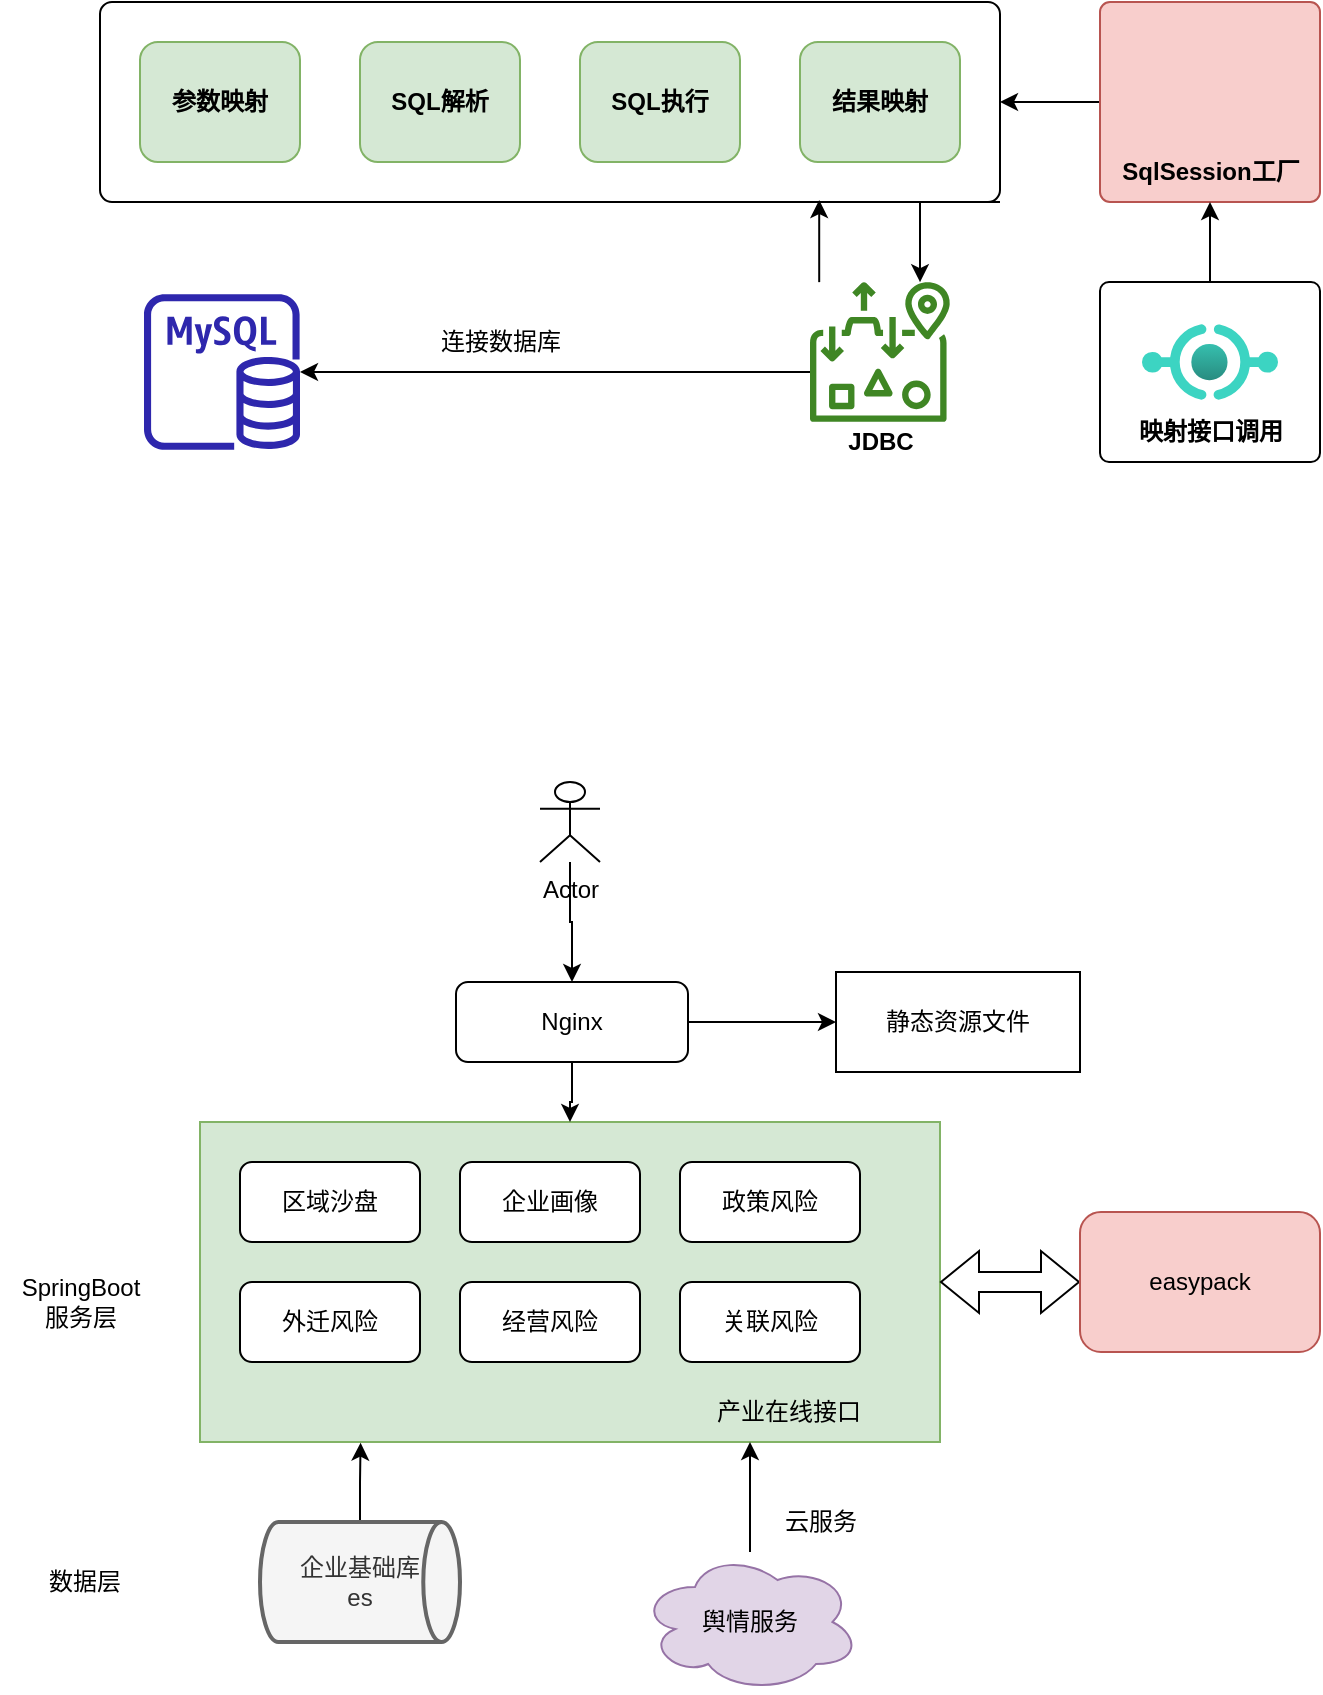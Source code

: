 <mxfile version="22.1.3" type="github" pages="3">
  <diagram name="第 1 页" id="uOfneBi-ThzCcZW6oW6N">
    <mxGraphModel dx="867" dy="457" grid="1" gridSize="10" guides="1" tooltips="1" connect="1" arrows="1" fold="1" page="1" pageScale="1" pageWidth="827" pageHeight="1169" math="0" shadow="0">
      <root>
        <mxCell id="0" />
        <mxCell id="1" parent="0" />
        <mxCell id="y6uFckiS-_iWqt-pdFK--19" style="edgeStyle=orthogonalEdgeStyle;rounded=0;orthogonalLoop=1;jettySize=auto;html=1;exitX=1;exitY=1;exitDx=0;exitDy=0;" parent="1" source="y6uFckiS-_iWqt-pdFK--1" target="y6uFckiS-_iWqt-pdFK--16" edge="1">
          <mxGeometry relative="1" as="geometry">
            <Array as="points">
              <mxPoint x="480" y="180" />
            </Array>
          </mxGeometry>
        </mxCell>
        <mxCell id="y6uFckiS-_iWqt-pdFK--1" value="" style="rounded=1;whiteSpace=wrap;html=1;arcSize=6;" parent="1" vertex="1">
          <mxGeometry x="70" y="80" width="450" height="100" as="geometry" />
        </mxCell>
        <mxCell id="y6uFckiS-_iWqt-pdFK--2" value="&lt;b&gt;参数映射&lt;/b&gt;" style="rounded=1;whiteSpace=wrap;html=1;fillColor=#d5e8d4;strokeColor=#82b366;" parent="1" vertex="1">
          <mxGeometry x="90" y="100" width="80" height="60" as="geometry" />
        </mxCell>
        <mxCell id="y6uFckiS-_iWqt-pdFK--3" value="&lt;b&gt;SQL解析&lt;/b&gt;" style="rounded=1;whiteSpace=wrap;html=1;fillColor=#d5e8d4;strokeColor=#82b366;" parent="1" vertex="1">
          <mxGeometry x="200" y="100" width="80" height="60" as="geometry" />
        </mxCell>
        <mxCell id="y6uFckiS-_iWqt-pdFK--4" value="&lt;b&gt;SQL执行&lt;/b&gt;" style="rounded=1;whiteSpace=wrap;html=1;fillColor=#d5e8d4;strokeColor=#82b366;" parent="1" vertex="1">
          <mxGeometry x="310" y="100" width="80" height="60" as="geometry" />
        </mxCell>
        <mxCell id="y6uFckiS-_iWqt-pdFK--5" value="&lt;b&gt;结果映射&lt;/b&gt;" style="rounded=1;whiteSpace=wrap;html=1;fillColor=#d5e8d4;strokeColor=#82b366;" parent="1" vertex="1">
          <mxGeometry x="420" y="100" width="80" height="60" as="geometry" />
        </mxCell>
        <mxCell id="y6uFckiS-_iWqt-pdFK--9" style="edgeStyle=orthogonalEdgeStyle;rounded=0;orthogonalLoop=1;jettySize=auto;html=1;entryX=1;entryY=0.5;entryDx=0;entryDy=0;" parent="1" source="y6uFckiS-_iWqt-pdFK--6" target="y6uFckiS-_iWqt-pdFK--1" edge="1">
          <mxGeometry relative="1" as="geometry" />
        </mxCell>
        <mxCell id="y6uFckiS-_iWqt-pdFK--6" value="" style="rounded=1;whiteSpace=wrap;html=1;arcSize=5;fillColor=#f8cecc;strokeColor=#b85450;" parent="1" vertex="1">
          <mxGeometry x="570" y="80" width="110" height="100" as="geometry" />
        </mxCell>
        <mxCell id="y6uFckiS-_iWqt-pdFK--7" value="" style="shape=image;html=1;verticalAlign=top;verticalLabelPosition=bottom;labelBackgroundColor=#ffffff;imageAspect=0;aspect=fixed;image=https://cdn2.iconfinder.com/data/icons/competitive-strategy-and-corporate-training/512/171_Consumption_resource_energy_factory_manufacturing_network_cloud_smart_computing-128.png" parent="1" vertex="1">
          <mxGeometry x="588" y="86" width="74" height="74" as="geometry" />
        </mxCell>
        <mxCell id="y6uFckiS-_iWqt-pdFK--8" value="&lt;b&gt;SqlSession工厂&lt;/b&gt;" style="text;html=1;align=center;verticalAlign=middle;resizable=0;points=[];autosize=1;strokeColor=none;fillColor=none;" parent="1" vertex="1">
          <mxGeometry x="570" y="150" width="110" height="30" as="geometry" />
        </mxCell>
        <mxCell id="y6uFckiS-_iWqt-pdFK--23" style="edgeStyle=orthogonalEdgeStyle;rounded=0;orthogonalLoop=1;jettySize=auto;html=1;" parent="1" source="y6uFckiS-_iWqt-pdFK--10" target="y6uFckiS-_iWqt-pdFK--6" edge="1">
          <mxGeometry relative="1" as="geometry" />
        </mxCell>
        <mxCell id="y6uFckiS-_iWqt-pdFK--10" value="" style="rounded=1;whiteSpace=wrap;html=1;arcSize=5;" parent="1" vertex="1">
          <mxGeometry x="570" y="220" width="110" height="90" as="geometry" />
        </mxCell>
        <mxCell id="y6uFckiS-_iWqt-pdFK--11" value="&lt;b&gt;映射接口调用&lt;/b&gt;" style="text;html=1;align=center;verticalAlign=middle;resizable=0;points=[];autosize=1;strokeColor=none;fillColor=none;" parent="1" vertex="1">
          <mxGeometry x="575" y="280" width="100" height="30" as="geometry" />
        </mxCell>
        <mxCell id="y6uFckiS-_iWqt-pdFK--15" value="" style="aspect=fixed;html=1;points=[];align=center;image;fontSize=12;image=img/lib/azure2/other/API_Proxy.svg;" parent="1" vertex="1">
          <mxGeometry x="591" y="241" width="68" height="38" as="geometry" />
        </mxCell>
        <mxCell id="y6uFckiS-_iWqt-pdFK--18" style="edgeStyle=orthogonalEdgeStyle;rounded=0;orthogonalLoop=1;jettySize=auto;html=1;entryX=0.799;entryY=0.99;entryDx=0;entryDy=0;entryPerimeter=0;" parent="1" source="y6uFckiS-_iWqt-pdFK--16" target="y6uFckiS-_iWqt-pdFK--1" edge="1">
          <mxGeometry relative="1" as="geometry">
            <Array as="points">
              <mxPoint x="430" y="179" />
            </Array>
          </mxGeometry>
        </mxCell>
        <mxCell id="y6uFckiS-_iWqt-pdFK--21" style="edgeStyle=orthogonalEdgeStyle;rounded=0;orthogonalLoop=1;jettySize=auto;html=1;" parent="1" source="y6uFckiS-_iWqt-pdFK--16" target="y6uFckiS-_iWqt-pdFK--20" edge="1">
          <mxGeometry relative="1" as="geometry">
            <Array as="points">
              <mxPoint x="330" y="265" />
              <mxPoint x="330" y="265" />
            </Array>
          </mxGeometry>
        </mxCell>
        <mxCell id="y6uFckiS-_iWqt-pdFK--16" value="" style="sketch=0;outlineConnect=0;fontColor=#232F3E;gradientColor=none;fillColor=#3F8624;strokeColor=none;dashed=0;verticalLabelPosition=bottom;verticalAlign=top;align=center;html=1;fontSize=12;fontStyle=0;aspect=fixed;pointerEvents=1;shape=mxgraph.aws4.elastic_file_system_one_zone;" parent="1" vertex="1">
          <mxGeometry x="425" y="220" width="70" height="70" as="geometry" />
        </mxCell>
        <mxCell id="y6uFckiS-_iWqt-pdFK--17" value="&lt;b&gt;JDBC&lt;/b&gt;" style="text;html=1;align=center;verticalAlign=middle;resizable=0;points=[];autosize=1;strokeColor=none;fillColor=none;" parent="1" vertex="1">
          <mxGeometry x="430" y="285" width="60" height="30" as="geometry" />
        </mxCell>
        <mxCell id="y6uFckiS-_iWqt-pdFK--20" value="" style="sketch=0;outlineConnect=0;fontColor=#232F3E;gradientColor=none;fillColor=#2E27AD;strokeColor=none;dashed=0;verticalLabelPosition=bottom;verticalAlign=top;align=center;html=1;fontSize=12;fontStyle=0;aspect=fixed;pointerEvents=1;shape=mxgraph.aws4.rds_mysql_instance;" parent="1" vertex="1">
          <mxGeometry x="92" y="226" width="78" height="78" as="geometry" />
        </mxCell>
        <mxCell id="y6uFckiS-_iWqt-pdFK--22" value="连接数据库" style="text;html=1;align=center;verticalAlign=middle;resizable=0;points=[];autosize=1;strokeColor=none;fillColor=none;" parent="1" vertex="1">
          <mxGeometry x="230" y="235" width="80" height="30" as="geometry" />
        </mxCell>
        <mxCell id="5BlJCeCEzvC9yfWjp9d4-1" value="" style="rounded=0;whiteSpace=wrap;html=1;fillColor=#d5e8d4;strokeColor=#82b366;" vertex="1" parent="1">
          <mxGeometry x="120" y="640" width="370" height="160" as="geometry" />
        </mxCell>
        <mxCell id="5BlJCeCEzvC9yfWjp9d4-2" value="产业在线接口" style="text;html=1;align=center;verticalAlign=middle;resizable=0;points=[];autosize=1;strokeColor=none;fillColor=none;" vertex="1" parent="1">
          <mxGeometry x="364" y="770" width="100" height="30" as="geometry" />
        </mxCell>
        <mxCell id="5BlJCeCEzvC9yfWjp9d4-3" value="外迁风险" style="rounded=1;whiteSpace=wrap;html=1;" vertex="1" parent="1">
          <mxGeometry x="140" y="720" width="90" height="40" as="geometry" />
        </mxCell>
        <mxCell id="5BlJCeCEzvC9yfWjp9d4-4" value="经营风险" style="rounded=1;whiteSpace=wrap;html=1;" vertex="1" parent="1">
          <mxGeometry x="250" y="720" width="90" height="40" as="geometry" />
        </mxCell>
        <mxCell id="5BlJCeCEzvC9yfWjp9d4-5" value="关联风险" style="rounded=1;whiteSpace=wrap;html=1;" vertex="1" parent="1">
          <mxGeometry x="360" y="720" width="90" height="40" as="geometry" />
        </mxCell>
        <mxCell id="5BlJCeCEzvC9yfWjp9d4-6" value="政策风险" style="rounded=1;whiteSpace=wrap;html=1;" vertex="1" parent="1">
          <mxGeometry x="360" y="660" width="90" height="40" as="geometry" />
        </mxCell>
        <mxCell id="5BlJCeCEzvC9yfWjp9d4-7" value="区域沙盘" style="rounded=1;whiteSpace=wrap;html=1;" vertex="1" parent="1">
          <mxGeometry x="140" y="660" width="90" height="40" as="geometry" />
        </mxCell>
        <mxCell id="5BlJCeCEzvC9yfWjp9d4-36" style="edgeStyle=orthogonalEdgeStyle;rounded=0;orthogonalLoop=1;jettySize=auto;html=1;entryX=0.217;entryY=1.002;entryDx=0;entryDy=0;entryPerimeter=0;" edge="1" parent="1" source="5BlJCeCEzvC9yfWjp9d4-8" target="5BlJCeCEzvC9yfWjp9d4-1">
          <mxGeometry relative="1" as="geometry" />
        </mxCell>
        <mxCell id="5BlJCeCEzvC9yfWjp9d4-8" value="企业基础库&lt;br&gt;es" style="strokeWidth=2;html=1;shape=mxgraph.flowchart.direct_data;whiteSpace=wrap;fillColor=#f5f5f5;fontColor=#333333;strokeColor=#666666;" vertex="1" parent="1">
          <mxGeometry x="150" y="840" width="100" height="60" as="geometry" />
        </mxCell>
        <mxCell id="5BlJCeCEzvC9yfWjp9d4-16" value="数据层" style="text;html=1;align=center;verticalAlign=middle;resizable=0;points=[];autosize=1;strokeColor=none;fillColor=none;" vertex="1" parent="1">
          <mxGeometry x="32" y="855" width="60" height="30" as="geometry" />
        </mxCell>
        <mxCell id="5BlJCeCEzvC9yfWjp9d4-17" value="SpringBoot &lt;br&gt;服务层" style="text;html=1;align=center;verticalAlign=middle;resizable=0;points=[];autosize=1;strokeColor=none;fillColor=none;" vertex="1" parent="1">
          <mxGeometry x="20" y="710" width="80" height="40" as="geometry" />
        </mxCell>
        <mxCell id="5BlJCeCEzvC9yfWjp9d4-18" value="企业画像" style="rounded=1;whiteSpace=wrap;html=1;" vertex="1" parent="1">
          <mxGeometry x="250" y="660" width="90" height="40" as="geometry" />
        </mxCell>
        <mxCell id="5BlJCeCEzvC9yfWjp9d4-51" style="edgeStyle=orthogonalEdgeStyle;rounded=0;orthogonalLoop=1;jettySize=auto;html=1;shape=flexArrow;startArrow=classic;" edge="1" parent="1" source="5BlJCeCEzvC9yfWjp9d4-34" target="5BlJCeCEzvC9yfWjp9d4-1">
          <mxGeometry relative="1" as="geometry" />
        </mxCell>
        <mxCell id="5BlJCeCEzvC9yfWjp9d4-34" value="easypack" style="rounded=1;whiteSpace=wrap;html=1;fillColor=#f8cecc;strokeColor=#b85450;" vertex="1" parent="1">
          <mxGeometry x="560" y="685" width="120" height="70" as="geometry" />
        </mxCell>
        <mxCell id="5BlJCeCEzvC9yfWjp9d4-55" style="edgeStyle=orthogonalEdgeStyle;rounded=0;orthogonalLoop=1;jettySize=auto;html=1;" edge="1" parent="1" source="5BlJCeCEzvC9yfWjp9d4-41" target="5BlJCeCEzvC9yfWjp9d4-1">
          <mxGeometry relative="1" as="geometry">
            <Array as="points">
              <mxPoint x="395" y="820" />
              <mxPoint x="395" y="820" />
            </Array>
          </mxGeometry>
        </mxCell>
        <mxCell id="5BlJCeCEzvC9yfWjp9d4-41" value="舆情服务" style="rounded=1;whiteSpace=wrap;html=1;fillColor=#e1d5e7;strokeColor=#9673a6;shape=cloud;perimeter=ellipsePerimeter;" vertex="1" parent="1">
          <mxGeometry x="340" y="855" width="110" height="70" as="geometry" />
        </mxCell>
        <mxCell id="5BlJCeCEzvC9yfWjp9d4-56" value="云服务" style="text;html=1;align=center;verticalAlign=middle;resizable=0;points=[];autosize=1;strokeColor=none;fillColor=none;" vertex="1" parent="1">
          <mxGeometry x="400" y="825" width="60" height="30" as="geometry" />
        </mxCell>
        <mxCell id="5BlJCeCEzvC9yfWjp9d4-62" style="edgeStyle=orthogonalEdgeStyle;rounded=0;orthogonalLoop=1;jettySize=auto;html=1;" edge="1" parent="1" source="5BlJCeCEzvC9yfWjp9d4-57" target="5BlJCeCEzvC9yfWjp9d4-1">
          <mxGeometry relative="1" as="geometry" />
        </mxCell>
        <mxCell id="5BlJCeCEzvC9yfWjp9d4-64" style="edgeStyle=orthogonalEdgeStyle;rounded=0;orthogonalLoop=1;jettySize=auto;html=1;exitX=1;exitY=0.5;exitDx=0;exitDy=0;entryX=0;entryY=0.5;entryDx=0;entryDy=0;" edge="1" parent="1" source="5BlJCeCEzvC9yfWjp9d4-57" target="5BlJCeCEzvC9yfWjp9d4-59">
          <mxGeometry relative="1" as="geometry" />
        </mxCell>
        <mxCell id="5BlJCeCEzvC9yfWjp9d4-57" value="Nginx" style="rounded=1;whiteSpace=wrap;html=1;" vertex="1" parent="1">
          <mxGeometry x="248" y="570" width="116" height="40" as="geometry" />
        </mxCell>
        <mxCell id="5BlJCeCEzvC9yfWjp9d4-59" value="静态资源文件" style="whiteSpace=wrap;html=1;" vertex="1" parent="1">
          <mxGeometry x="438" y="565" width="122" height="50" as="geometry" />
        </mxCell>
        <mxCell id="5BlJCeCEzvC9yfWjp9d4-68" value="" style="edgeStyle=orthogonalEdgeStyle;rounded=0;orthogonalLoop=1;jettySize=auto;html=1;" edge="1" parent="1" source="5BlJCeCEzvC9yfWjp9d4-66" target="5BlJCeCEzvC9yfWjp9d4-57">
          <mxGeometry relative="1" as="geometry" />
        </mxCell>
        <mxCell id="5BlJCeCEzvC9yfWjp9d4-66" value="Actor" style="shape=umlActor;verticalLabelPosition=bottom;verticalAlign=top;html=1;outlineConnect=0;" vertex="1" parent="1">
          <mxGeometry x="290" y="470" width="30" height="40" as="geometry" />
        </mxCell>
      </root>
    </mxGraphModel>
  </diagram>
  <diagram id="lpnaVdKlzih3suxOltOd" name="第 2 页">
    <mxGraphModel dx="1434" dy="756" grid="1" gridSize="10" guides="1" tooltips="1" connect="1" arrows="1" fold="1" page="1" pageScale="1" pageWidth="827" pageHeight="1169" math="0" shadow="0">
      <root>
        <mxCell id="0" />
        <mxCell id="1" parent="0" />
        <mxCell id="GNdGnbkWdLJ7xPfVVyxb-1" value="SqlSession" style="swimlane;fontStyle=1;align=center;verticalAlign=top;childLayout=stackLayout;horizontal=1;startSize=26;horizontalStack=0;resizeParent=1;resizeParentMax=0;resizeLast=0;collapsible=1;marginBottom=0;whiteSpace=wrap;html=1;fillColor=#d5e8d4;strokeColor=#82b366;" parent="1" vertex="1">
          <mxGeometry x="100" y="100" width="180" height="216" as="geometry" />
        </mxCell>
        <mxCell id="GNdGnbkWdLJ7xPfVVyxb-2" value="&lt;b&gt;对数据库进行定义和处理的类&lt;/b&gt;" style="text;strokeColor=none;fillColor=none;align=center;verticalAlign=top;spacingLeft=4;spacingRight=4;overflow=hidden;rotatable=0;points=[[0,0.5],[1,0.5]];portConstraint=eastwest;whiteSpace=wrap;html=1;" parent="GNdGnbkWdLJ7xPfVVyxb-1" vertex="1">
          <mxGeometry y="26" width="180" height="26" as="geometry" />
        </mxCell>
        <mxCell id="GNdGnbkWdLJ7xPfVVyxb-3" value="" style="line;strokeWidth=1;fillColor=none;align=left;verticalAlign=middle;spacingTop=-1;spacingLeft=3;spacingRight=3;rotatable=0;labelPosition=right;points=[];portConstraint=eastwest;strokeColor=inherit;" parent="GNdGnbkWdLJ7xPfVVyxb-1" vertex="1">
          <mxGeometry y="52" width="180" height="8" as="geometry" />
        </mxCell>
        <mxCell id="GNdGnbkWdLJ7xPfVVyxb-8" value="&lt;font face=&quot;Comic Sans MS&quot;&gt;~ close()&lt;/font&gt;" style="text;strokeColor=none;fillColor=none;align=left;verticalAlign=top;spacingLeft=4;spacingRight=4;overflow=hidden;rotatable=0;points=[[0,0.5],[1,0.5]];portConstraint=eastwest;whiteSpace=wrap;html=1;" parent="GNdGnbkWdLJ7xPfVVyxb-1" vertex="1">
          <mxGeometry y="60" width="180" height="26" as="geometry" />
        </mxCell>
        <mxCell id="GNdGnbkWdLJ7xPfVVyxb-4" value="~ selectOne(String statement)" style="text;strokeColor=none;fillColor=none;align=left;verticalAlign=top;spacingLeft=4;spacingRight=4;overflow=hidden;rotatable=0;points=[[0,0.5],[1,0.5]];portConstraint=eastwest;whiteSpace=wrap;html=1;" parent="GNdGnbkWdLJ7xPfVVyxb-1" vertex="1">
          <mxGeometry y="86" width="180" height="26" as="geometry" />
        </mxCell>
        <mxCell id="GNdGnbkWdLJ7xPfVVyxb-6" value="~ selectList(String statement)" style="text;strokeColor=none;fillColor=none;align=left;verticalAlign=top;spacingLeft=4;spacingRight=4;overflow=hidden;rotatable=0;points=[[0,0.5],[1,0.5]];portConstraint=eastwest;whiteSpace=wrap;html=1;" parent="GNdGnbkWdLJ7xPfVVyxb-1" vertex="1">
          <mxGeometry y="112" width="180" height="26" as="geometry" />
        </mxCell>
        <mxCell id="GNdGnbkWdLJ7xPfVVyxb-5" value="~ selectOne(String statement, Object parameter)" style="text;strokeColor=none;fillColor=none;align=left;verticalAlign=top;spacingLeft=4;spacingRight=4;overflow=hidden;rotatable=0;points=[[0,0.5],[1,0.5]];portConstraint=eastwest;whiteSpace=wrap;html=1;" parent="GNdGnbkWdLJ7xPfVVyxb-1" vertex="1">
          <mxGeometry y="138" width="180" height="34" as="geometry" />
        </mxCell>
        <mxCell id="GNdGnbkWdLJ7xPfVVyxb-7" value="~ selectList(String statement, Object parameter)" style="text;strokeColor=none;fillColor=none;align=left;verticalAlign=top;spacingLeft=4;spacingRight=4;overflow=hidden;rotatable=0;points=[[0,0.5],[1,0.5]];portConstraint=eastwest;whiteSpace=wrap;html=1;" parent="GNdGnbkWdLJ7xPfVVyxb-1" vertex="1">
          <mxGeometry y="172" width="180" height="44" as="geometry" />
        </mxCell>
        <mxCell id="GNdGnbkWdLJ7xPfVVyxb-14" style="edgeStyle=orthogonalEdgeStyle;rounded=1;orthogonalLoop=1;jettySize=auto;html=1;endArrow=block;dashed=1;endFill=0;endSize=12;" parent="1" source="GNdGnbkWdLJ7xPfVVyxb-9" target="GNdGnbkWdLJ7xPfVVyxb-1" edge="1">
          <mxGeometry relative="1" as="geometry" />
        </mxCell>
        <mxCell id="GNdGnbkWdLJ7xPfVVyxb-33" value="组合" style="edgeLabel;html=1;align=center;verticalAlign=middle;resizable=0;points=[];" parent="GNdGnbkWdLJ7xPfVVyxb-14" vertex="1" connectable="0">
          <mxGeometry x="-0.274" relative="1" as="geometry">
            <mxPoint as="offset" />
          </mxGeometry>
        </mxCell>
        <mxCell id="GNdGnbkWdLJ7xPfVVyxb-27" style="edgeStyle=orthogonalEdgeStyle;rounded=1;orthogonalLoop=1;jettySize=auto;html=1;endArrow=block;align=left;verticalAlign=top;endFill=1;" parent="1" source="GNdGnbkWdLJ7xPfVVyxb-9" target="GNdGnbkWdLJ7xPfVVyxb-19" edge="1">
          <mxGeometry relative="1" as="geometry">
            <Array as="points">
              <mxPoint x="350" y="449" />
              <mxPoint x="350" y="293" />
            </Array>
          </mxGeometry>
        </mxCell>
        <mxCell id="GNdGnbkWdLJ7xPfVVyxb-34" value="关联" style="edgeLabel;html=1;align=center;verticalAlign=middle;resizable=0;points=[];" parent="GNdGnbkWdLJ7xPfVVyxb-27" vertex="1" connectable="0">
          <mxGeometry x="0.074" relative="1" as="geometry">
            <mxPoint as="offset" />
          </mxGeometry>
        </mxCell>
        <mxCell id="GNdGnbkWdLJ7xPfVVyxb-9" value="DefaultSqlSession" style="swimlane;fontStyle=1;align=center;verticalAlign=top;childLayout=stackLayout;horizontal=1;startSize=26;horizontalStack=0;resizeParent=1;resizeParentMax=0;resizeLast=0;collapsible=1;marginBottom=0;whiteSpace=wrap;html=1;fillColor=#dae8fc;strokeColor=#6c8ebf;" parent="1" vertex="1">
          <mxGeometry x="100" y="370" width="180" height="158" as="geometry" />
        </mxCell>
        <mxCell id="GNdGnbkWdLJ7xPfVVyxb-13" value="SqlSession 默认实现类，实现&lt;br&gt;所有接口方法，包装元素提取、&lt;br&gt;数据库连接、JDBC 执行，完成&lt;br&gt;SQL语句执行入参、出参处理" style="text;html=1;align=center;verticalAlign=middle;resizable=0;points=[];autosize=1;strokeColor=none;fillColor=none;" parent="GNdGnbkWdLJ7xPfVVyxb-9" vertex="1">
          <mxGeometry y="26" width="180" height="70" as="geometry" />
        </mxCell>
        <mxCell id="GNdGnbkWdLJ7xPfVVyxb-11" value="" style="line;strokeWidth=1;fillColor=none;align=left;verticalAlign=middle;spacingTop=-1;spacingLeft=3;spacingRight=3;rotatable=0;labelPosition=right;points=[];portConstraint=eastwest;strokeColor=inherit;" parent="GNdGnbkWdLJ7xPfVVyxb-9" vertex="1">
          <mxGeometry y="96" width="180" height="8" as="geometry" />
        </mxCell>
        <mxCell id="GNdGnbkWdLJ7xPfVVyxb-10" value="&lt;font face=&quot;Comic Sans MS&quot;&gt;- connection: Connection&lt;br&gt;- mapperElement: Map&amp;lt;String, XNode&amp;gt;&lt;/font&gt;" style="text;strokeColor=none;fillColor=none;align=left;verticalAlign=top;spacingLeft=4;spacingRight=4;overflow=hidden;rotatable=0;points=[[0,0.5],[1,0.5]];portConstraint=eastwest;whiteSpace=wrap;html=1;" parent="GNdGnbkWdLJ7xPfVVyxb-9" vertex="1">
          <mxGeometry y="104" width="180" height="54" as="geometry" />
        </mxCell>
        <mxCell id="GNdGnbkWdLJ7xPfVVyxb-15" value="SqlSessionFactory" style="swimlane;fontStyle=1;align=center;verticalAlign=top;childLayout=stackLayout;horizontal=1;startSize=26;horizontalStack=0;resizeParent=1;resizeParentMax=0;resizeLast=0;collapsible=1;marginBottom=0;whiteSpace=wrap;html=1;fillColor=#d5e8d4;strokeColor=#82b366;" parent="1" vertex="1">
          <mxGeometry x="414" y="100" width="176" height="60" as="geometry" />
        </mxCell>
        <mxCell id="GNdGnbkWdLJ7xPfVVyxb-17" value="" style="line;strokeWidth=1;fillColor=none;align=left;verticalAlign=middle;spacingTop=-1;spacingLeft=3;spacingRight=3;rotatable=0;labelPosition=right;points=[];portConstraint=eastwest;strokeColor=inherit;" parent="GNdGnbkWdLJ7xPfVVyxb-15" vertex="1">
          <mxGeometry y="26" width="176" height="8" as="geometry" />
        </mxCell>
        <mxCell id="GNdGnbkWdLJ7xPfVVyxb-18" value="&lt;font face=&quot;Comic Sans MS&quot;&gt;~ openSession()&lt;/font&gt;" style="text;strokeColor=none;fillColor=none;align=left;verticalAlign=top;spacingLeft=4;spacingRight=4;overflow=hidden;rotatable=0;points=[[0,0.5],[1,0.5]];portConstraint=eastwest;whiteSpace=wrap;html=1;" parent="GNdGnbkWdLJ7xPfVVyxb-15" vertex="1">
          <mxGeometry y="34" width="176" height="26" as="geometry" />
        </mxCell>
        <mxCell id="GNdGnbkWdLJ7xPfVVyxb-28" style="edgeStyle=orthogonalEdgeStyle;rounded=1;orthogonalLoop=1;jettySize=auto;html=1;endArrow=block;dashed=1;endFill=0;endSize=12;" parent="1" source="GNdGnbkWdLJ7xPfVVyxb-19" target="GNdGnbkWdLJ7xPfVVyxb-15" edge="1">
          <mxGeometry relative="1" as="geometry" />
        </mxCell>
        <mxCell id="GNdGnbkWdLJ7xPfVVyxb-32" value="实现" style="edgeLabel;html=1;align=center;verticalAlign=middle;resizable=0;points=[];" parent="GNdGnbkWdLJ7xPfVVyxb-28" vertex="1" connectable="0">
          <mxGeometry x="-0.247" y="-1" relative="1" as="geometry">
            <mxPoint as="offset" />
          </mxGeometry>
        </mxCell>
        <mxCell id="GNdGnbkWdLJ7xPfVVyxb-30" style="edgeStyle=orthogonalEdgeStyle;rounded=1;orthogonalLoop=1;jettySize=auto;html=1;endArrow=diamondThin;endFill=1;endSize=24;" parent="1" source="GNdGnbkWdLJ7xPfVVyxb-19" target="GNdGnbkWdLJ7xPfVVyxb-23" edge="1">
          <mxGeometry relative="1" as="geometry" />
        </mxCell>
        <mxCell id="GNdGnbkWdLJ7xPfVVyxb-31" value="组合" style="edgeLabel;html=1;align=center;verticalAlign=middle;resizable=0;points=[];" parent="GNdGnbkWdLJ7xPfVVyxb-30" vertex="1" connectable="0">
          <mxGeometry x="-0.244" relative="1" as="geometry">
            <mxPoint y="-4" as="offset" />
          </mxGeometry>
        </mxCell>
        <mxCell id="GNdGnbkWdLJ7xPfVVyxb-19" value="DefaultSqlSessionFactory" style="swimlane;fontStyle=1;align=center;verticalAlign=top;childLayout=stackLayout;horizontal=1;startSize=26;horizontalStack=0;resizeParent=1;resizeParentMax=0;resizeLast=0;collapsible=1;marginBottom=0;whiteSpace=wrap;html=1;fillColor=#dae8fc;strokeColor=#6c8ebf;" parent="1" vertex="1">
          <mxGeometry x="409" y="220" width="186" height="134" as="geometry" />
        </mxCell>
        <mxCell id="GNdGnbkWdLJ7xPfVVyxb-35" value="开启会话的工厂处理类，&lt;br&gt;操作 DefaultSqlSession" style="text;html=1;align=center;verticalAlign=middle;resizable=0;points=[];autosize=1;strokeColor=none;fillColor=none;" parent="GNdGnbkWdLJ7xPfVVyxb-19" vertex="1">
          <mxGeometry y="26" width="186" height="40" as="geometry" />
        </mxCell>
        <mxCell id="GNdGnbkWdLJ7xPfVVyxb-36" value="" style="line;strokeWidth=1;fillColor=none;align=left;verticalAlign=middle;spacingTop=-1;spacingLeft=3;spacingRight=3;rotatable=0;labelPosition=right;points=[];portConstraint=eastwest;strokeColor=inherit;" parent="GNdGnbkWdLJ7xPfVVyxb-19" vertex="1">
          <mxGeometry y="66" width="186" height="8" as="geometry" />
        </mxCell>
        <mxCell id="GNdGnbkWdLJ7xPfVVyxb-20" value="&lt;font face=&quot;Comic Sans MS&quot;&gt;- configuration: Configuration&lt;/font&gt;" style="text;strokeColor=none;fillColor=none;align=left;verticalAlign=top;spacingLeft=4;spacingRight=4;overflow=hidden;rotatable=0;points=[[0,0.5],[1,0.5]];portConstraint=eastwest;whiteSpace=wrap;html=1;" parent="GNdGnbkWdLJ7xPfVVyxb-19" vertex="1">
          <mxGeometry y="74" width="186" height="26" as="geometry" />
        </mxCell>
        <mxCell id="GNdGnbkWdLJ7xPfVVyxb-21" value="" style="line;strokeWidth=1;fillColor=none;align=left;verticalAlign=middle;spacingTop=-1;spacingLeft=3;spacingRight=3;rotatable=0;labelPosition=right;points=[];portConstraint=eastwest;strokeColor=inherit;" parent="GNdGnbkWdLJ7xPfVVyxb-19" vertex="1">
          <mxGeometry y="100" width="186" height="8" as="geometry" />
        </mxCell>
        <mxCell id="GNdGnbkWdLJ7xPfVVyxb-22" value="&lt;font face=&quot;Comic Sans MS&quot;&gt;~ openSession()&lt;/font&gt;" style="text;strokeColor=none;fillColor=none;align=left;verticalAlign=top;spacingLeft=4;spacingRight=4;overflow=hidden;rotatable=0;points=[[0,0.5],[1,0.5]];portConstraint=eastwest;whiteSpace=wrap;html=1;" parent="GNdGnbkWdLJ7xPfVVyxb-19" vertex="1">
          <mxGeometry y="108" width="186" height="26" as="geometry" />
        </mxCell>
        <mxCell id="GNdGnbkWdLJ7xPfVVyxb-23" value="SqlSessionFactoryBuilder" style="swimlane;fontStyle=1;align=center;verticalAlign=top;childLayout=stackLayout;horizontal=1;startSize=26;horizontalStack=0;resizeParent=1;resizeParentMax=0;resizeLast=0;collapsible=1;marginBottom=0;whiteSpace=wrap;html=1;fillColor=#ffe6cc;strokeColor=#d79b00;" parent="1" vertex="1">
          <mxGeometry x="409" y="442" width="186" height="86" as="geometry" />
        </mxCell>
        <mxCell id="GNdGnbkWdLJ7xPfVVyxb-24" value="处理工厂、解析文件、获取会话" style="text;strokeColor=none;fillColor=none;align=center;verticalAlign=top;spacingLeft=4;spacingRight=4;overflow=hidden;rotatable=0;points=[[0,0.5],[1,0.5]];portConstraint=eastwest;whiteSpace=wrap;html=1;" parent="GNdGnbkWdLJ7xPfVVyxb-23" vertex="1">
          <mxGeometry y="26" width="186" height="26" as="geometry" />
        </mxCell>
        <mxCell id="GNdGnbkWdLJ7xPfVVyxb-25" value="" style="line;strokeWidth=1;fillColor=none;align=left;verticalAlign=middle;spacingTop=-1;spacingLeft=3;spacingRight=3;rotatable=0;labelPosition=right;points=[];portConstraint=eastwest;strokeColor=inherit;" parent="GNdGnbkWdLJ7xPfVVyxb-23" vertex="1">
          <mxGeometry y="52" width="186" height="8" as="geometry" />
        </mxCell>
        <mxCell id="GNdGnbkWdLJ7xPfVVyxb-26" value="&lt;font face=&quot;Comic Sans MS&quot;&gt;+ build(Reader reader)&lt;/font&gt;" style="text;strokeColor=none;fillColor=none;align=left;verticalAlign=top;spacingLeft=4;spacingRight=4;overflow=hidden;rotatable=0;points=[[0,0.5],[1,0.5]];portConstraint=eastwest;whiteSpace=wrap;html=1;" parent="GNdGnbkWdLJ7xPfVVyxb-23" vertex="1">
          <mxGeometry y="60" width="186" height="26" as="geometry" />
        </mxCell>
      </root>
    </mxGraphModel>
  </diagram>
  <diagram id="cABLiSkT23ZcIkIfKkNs" name="第 3 页">
    <mxGraphModel dx="3860" dy="1163" grid="1" gridSize="10" guides="1" tooltips="1" connect="1" arrows="1" fold="1" page="1" pageScale="1" pageWidth="827" pageHeight="1169" math="0" shadow="0">
      <root>
        <mxCell id="0" />
        <mxCell id="1" parent="0" />
        <mxCell id="7CbhMVBoUjyMyCIt36Ix-1" value="&lt;font face=&quot;Comic Sans MS&quot; style=&quot;font-size: 20px;&quot;&gt;手写持久层框架 MyBatis 思路分析&lt;/font&gt;" style="rounded=1;whiteSpace=wrap;html=1;fillColor=#fff2cc;strokeColor=#d6b656;" vertex="1" parent="1">
          <mxGeometry x="-260" y="120" width="1230" height="60" as="geometry" />
        </mxCell>
        <mxCell id="7CbhMVBoUjyMyCIt36Ix-2" value="&lt;font face=&quot;Comic Sans MS&quot;&gt;&lt;span style=&quot;font-size: 20px;&quot;&gt;用户需配置、引入自定义层的 jar 包&lt;/span&gt;&lt;/font&gt;" style="rounded=1;whiteSpace=wrap;html=1;fillColor=#f8cecc;strokeColor=#b85450;" vertex="1" parent="1">
          <mxGeometry x="-260" y="190" width="380" height="60" as="geometry" />
        </mxCell>
        <mxCell id="7CbhMVBoUjyMyCIt36Ix-3" value="&lt;font face=&quot;Comic Sans MS&quot; style=&quot;font-size: 20px;&quot;&gt;自定义持久层框架本身，底层是对 JDBC 的封装调用&lt;/font&gt;" style="rounded=1;whiteSpace=wrap;html=1;fillColor=#dae8fc;strokeColor=#6c8ebf;" vertex="1" parent="1">
          <mxGeometry x="130" y="190" width="840" height="60" as="geometry" />
        </mxCell>
        <mxCell id="7CbhMVBoUjyMyCIt36Ix-4" value="&lt;font face=&quot;Comic Sans MS&quot;&gt;&lt;span style=&quot;font-size: 20px;&quot;&gt;&lt;br&gt;&lt;/span&gt;&lt;/font&gt;" style="rounded=1;whiteSpace=wrap;html=1;fillColor=#f8cecc;strokeColor=#b85450;arcSize=4;" vertex="1" parent="1">
          <mxGeometry x="-260" y="260" width="380" height="700" as="geometry" />
        </mxCell>
        <mxCell id="7CbhMVBoUjyMyCIt36Ix-7" value="" style="rounded=1;whiteSpace=wrap;html=1;fillColor=#dae8fc;strokeColor=#6c8ebf;arcSize=2;" vertex="1" parent="1">
          <mxGeometry x="130" y="260" width="840" height="700" as="geometry" />
        </mxCell>
        <mxCell id="7CbhMVBoUjyMyCIt36Ix-9" value="&lt;font face=&quot;Comic Sans MS&quot; style=&quot;font-size: 20px;&quot;&gt;1.加载配置文件&lt;br&gt;创建 Resource 类：负责加载配置文件，将文件加载成字节输入流，存入到内存中&lt;br&gt;方法：InputStream.getResourceAsStream(String path)&lt;br&gt;&lt;/font&gt;" style="text;html=1;align=left;verticalAlign=middle;resizable=0;points=[];autosize=1;strokeColor=none;fillColor=none;" vertex="1" parent="1">
          <mxGeometry x="170" y="270" width="740" height="90" as="geometry" />
        </mxCell>
        <mxCell id="7CbhMVBoUjyMyCIt36Ix-10" value="&lt;font face=&quot;Comic Sans MS&quot; style=&quot;font-size: 20px;&quot;&gt;2.创建两个 Bean 对象&lt;br&gt;Configuration：全局配置类，存储 mybatis-config-datasource 总配置文件解析的内容&lt;br&gt;MappedStatement: 映射配置类，存储 mapper.xml 配置文件所解析出来的内容&lt;br&gt;&lt;/font&gt;" style="text;html=1;align=left;verticalAlign=middle;resizable=0;points=[];autosize=1;strokeColor=none;fillColor=none;" vertex="1" parent="1">
          <mxGeometry x="170" y="370" width="790" height="90" as="geometry" />
        </mxCell>
        <mxCell id="7CbhMVBoUjyMyCIt36Ix-11" value="&lt;font face=&quot;Comic Sans MS&quot; style=&quot;font-size: 20px;&quot;&gt;3. 解析配置文件，填充容器对象&lt;br&gt;创建 SqlSessionFactoryBuilder 类，&lt;br&gt;通过字节流传输的方式，将解析的内容存储到 SqlSession 中&lt;br&gt;方法：SqlSessionFactory.build(InputStream)&lt;br&gt;1). 解析配置文件（dom4j + xpath），将信息存储到 Configuration 中&lt;br&gt;2). 创建 SqlSessionFactory&lt;br&gt;&lt;/font&gt;" style="text;html=1;align=left;verticalAlign=middle;resizable=0;points=[];autosize=1;strokeColor=none;fillColor=none;" vertex="1" parent="1">
          <mxGeometry x="170" y="480" width="640" height="160" as="geometry" />
        </mxCell>
        <mxCell id="7CbhMVBoUjyMyCIt36Ix-14" value="&lt;font style=&quot;font-size: 20px;&quot;&gt;2).创建各种 mapper.xml 配置文件&lt;br style=&quot;border-color: var(--border-color); font-family: &amp;quot;Comic Sans MS&amp;quot;;&quot;&gt;&lt;span style=&quot;font-family: &amp;quot;Comic Sans MS&amp;quot;;&quot;&gt;存放 sql 信息、参数类型、返回值类型&lt;/span&gt;&lt;/font&gt;" style="text;html=1;align=center;verticalAlign=middle;resizable=0;points=[];autosize=1;strokeColor=none;fillColor=none;" vertex="1" parent="1">
          <mxGeometry x="-255" y="670" width="360" height="60" as="geometry" />
        </mxCell>
        <mxCell id="7CbhMVBoUjyMyCIt36Ix-15" value="&lt;font face=&quot;Comic Sans MS&quot; style=&quot;font-size: 20px;&quot;&gt;1). 创建 mybatis-config-datasource &lt;br&gt;总配置文件,包含数据库配置信息：&lt;br style=&quot;border-color: var(--border-color);&quot;&gt;username、passward、url、driver&lt;br style=&quot;border-color: var(--border-color);&quot;&gt;以及各种 mapper.xml 配置文件&lt;/font&gt;" style="text;html=1;align=center;verticalAlign=middle;resizable=0;points=[];autosize=1;strokeColor=none;fillColor=none;" vertex="1" parent="1">
          <mxGeometry x="-245" y="390" width="350" height="110" as="geometry" />
        </mxCell>
        <mxCell id="7CbhMVBoUjyMyCIt36Ix-17" value="&lt;pre style=&quot;background-color:#263238;color:#c3cee3;font-family:&#39;DejaVu Sans Mono&#39;,monospace;font-size:13.5pt;&quot;&gt;&lt;span style=&quot;color:#fb8647;font-style:italic;&quot;&gt;public &lt;/span&gt;&lt;span style=&quot;color:#ffffff;&quot;&gt;Configuration &lt;/span&gt;&lt;span style=&quot;color:#82aaff;&quot;&gt;parse&lt;/span&gt;&lt;span style=&quot;color:#89ddff;&quot;&gt;() &lt;/span&gt;&lt;span style=&quot;color:#527c4c;&quot;&gt;{&lt;br&gt;&lt;/span&gt;&lt;span style=&quot;color:#527c4c;&quot;&gt;    &lt;/span&gt;&lt;span style=&quot;color:#fb8647;font-style:italic;&quot;&gt;try &lt;/span&gt;&lt;span style=&quot;color:#527c4c;&quot;&gt;{&lt;br&gt;&lt;/span&gt;&lt;span style=&quot;color:#527c4c;&quot;&gt;        &lt;/span&gt;&lt;span style=&quot;color:#fb8647;font-style:italic;&quot;&gt;// &lt;/span&gt;&lt;span style=&quot;color:#fb8647;font-style:italic;font-family:&#39;宋体&#39;,monospace;&quot;&gt;环境&lt;br&gt;&lt;/span&gt;&lt;span style=&quot;color:#fb8647;font-style:italic;font-family:&#39;宋体&#39;,monospace;&quot;&gt;        &lt;/span&gt;&lt;span style=&quot;color:#82aaff;&quot;&gt;environmentsElement&lt;/span&gt;&lt;span style=&quot;color:#89ddff;&quot;&gt;(&lt;/span&gt;&lt;span style=&quot;color:#eeffff;&quot;&gt;root&lt;/span&gt;&lt;span style=&quot;color:#89ddff;&quot;&gt;.&lt;/span&gt;&lt;span style=&quot;color:#82aaff;&quot;&gt;element&lt;/span&gt;&lt;span style=&quot;color:#89ddff;&quot;&gt;(&lt;/span&gt;&lt;span style=&quot;color:#68ac5e;&quot;&gt;&quot;environments&quot;&lt;/span&gt;&lt;span style=&quot;color:#89ddff;&quot;&gt;));&lt;br&gt;&lt;/span&gt;&lt;span style=&quot;color:#89ddff;&quot;&gt;        &lt;/span&gt;&lt;span style=&quot;color:#fb8647;font-style:italic;&quot;&gt;// &lt;/span&gt;&lt;span style=&quot;color:#fb8647;font-style:italic;font-family:&#39;宋体&#39;,monospace;&quot;&gt;解析映射器&lt;br&gt;&lt;/span&gt;&lt;span style=&quot;color:#fb8647;font-style:italic;font-family:&#39;宋体&#39;,monospace;&quot;&gt;        &lt;/span&gt;&lt;span style=&quot;color:#82aaff;&quot;&gt;mapperElement&lt;/span&gt;&lt;span style=&quot;color:#89ddff;&quot;&gt;(&lt;/span&gt;&lt;span style=&quot;color:#eeffff;&quot;&gt;root&lt;/span&gt;&lt;span style=&quot;color:#89ddff;&quot;&gt;.&lt;/span&gt;&lt;span style=&quot;color:#82aaff;&quot;&gt;element&lt;/span&gt;&lt;span style=&quot;color:#89ddff;&quot;&gt;(&lt;/span&gt;&lt;span style=&quot;color:#68ac5e;&quot;&gt;&quot;mappers&quot;&lt;/span&gt;&lt;span style=&quot;color:#89ddff;&quot;&gt;));&lt;br&gt;&lt;/span&gt;&lt;span style=&quot;color:#89ddff;&quot;&gt;    &lt;/span&gt;&lt;span style=&quot;color:#527c4c;&quot;&gt;} &lt;/span&gt;&lt;span style=&quot;color:#fb8647;font-style:italic;&quot;&gt;catch &lt;/span&gt;&lt;span style=&quot;color:#89ddff;&quot;&gt;(&lt;/span&gt;&lt;span style=&quot;color:#ffffff;&quot;&gt;Exception &lt;/span&gt;&lt;span style=&quot;color:#e552ff;&quot;&gt;e&lt;/span&gt;&lt;span style=&quot;color:#89ddff;&quot;&gt;) &lt;/span&gt;&lt;span style=&quot;color:#527c4c;&quot;&gt;{&lt;br&gt;&lt;/span&gt;&lt;span style=&quot;color:#527c4c;&quot;&gt;        &lt;/span&gt;&lt;span style=&quot;color:#fb8647;font-style:italic;&quot;&gt;throw new &lt;/span&gt;&lt;span style=&quot;color:#82aaff;&quot;&gt;RuntimeException&lt;/span&gt;&lt;span style=&quot;color:#89ddff;&quot;&gt;(&lt;/span&gt;&lt;span style=&quot;color:#68ac5e;&quot;&gt;&quot;Error parsing SQL Mapper&quot;&lt;/span&gt;&lt;span style=&quot;color:#89ddff;&quot;&gt;);&lt;br&gt;&lt;/span&gt;&lt;span style=&quot;color:#89ddff;&quot;&gt;    &lt;/span&gt;&lt;span style=&quot;color:#527c4c;&quot;&gt;}&lt;br&gt;&lt;/span&gt;&lt;span style=&quot;color:#527c4c;&quot;&gt;    &lt;/span&gt;&lt;span style=&quot;color:#fb8647;font-style:italic;&quot;&gt;return &lt;/span&gt;&lt;span style=&quot;color:#eeffff;&quot;&gt;configuration&lt;/span&gt;&lt;span style=&quot;color:#89ddff;&quot;&gt;;&lt;br&gt;&lt;/span&gt;&lt;span style=&quot;color:#527c4c;&quot;&gt;}&lt;/span&gt;&lt;/pre&gt;" style="text;whiteSpace=wrap;html=1;" vertex="1" parent="1">
          <mxGeometry x="-980" y="450" width="560" height="300" as="geometry" />
        </mxCell>
        <mxCell id="7CbhMVBoUjyMyCIt36Ix-20" value="" style="shape=flexArrow;endArrow=classic;html=1;rounded=0;exitX=0.006;exitY=0.213;exitDx=0;exitDy=0;exitPerimeter=0;entryX=1.002;entryY=0.313;entryDx=0;entryDy=0;fillColor=#a20025;strokeColor=#6F0000;entryPerimeter=0;" edge="1" parent="1" source="7CbhMVBoUjyMyCIt36Ix-15" target="7CbhMVBoUjyMyCIt36Ix-17">
          <mxGeometry width="50" height="50" relative="1" as="geometry">
            <mxPoint x="-440" y="400" as="sourcePoint" />
            <mxPoint x="-390" y="350" as="targetPoint" />
          </mxGeometry>
        </mxCell>
        <mxCell id="7CbhMVBoUjyMyCIt36Ix-21" value="" style="shape=flexArrow;endArrow=classic;html=1;rounded=0;exitX=0.004;exitY=0.461;exitDx=0;exitDy=0;exitPerimeter=0;entryX=0.857;entryY=0.533;entryDx=0;entryDy=0;fillColor=#a20025;strokeColor=#6F0000;entryPerimeter=0;" edge="1" parent="1" source="7CbhMVBoUjyMyCIt36Ix-14" target="7CbhMVBoUjyMyCIt36Ix-17">
          <mxGeometry width="50" height="50" relative="1" as="geometry">
            <mxPoint x="-284" y="729" as="sourcePoint" />
            <mxPoint x="-460" y="860" as="targetPoint" />
          </mxGeometry>
        </mxCell>
        <mxCell id="7CbhMVBoUjyMyCIt36Ix-22" value="&lt;font face=&quot;Comic Sans MS&quot; style=&quot;font-size: 20px;&quot;&gt;4. 创建 SqlSessionFactory 接口以及 DefaultSqlSessionFactory&lt;br&gt;搭配核心方法 openSession，开启一个会话：&lt;br&gt;a. 加载环境资源 b. 配置事务隔离级别 c. 创建执行器 d. 调用底层 DefaultSqlSession&lt;br&gt;&lt;/font&gt;" style="text;html=1;align=left;verticalAlign=middle;resizable=0;points=[];autosize=1;strokeColor=none;fillColor=none;" vertex="1" parent="1">
          <mxGeometry x="170" y="655" width="770" height="90" as="geometry" />
        </mxCell>
        <mxCell id="7CbhMVBoUjyMyCIt36Ix-23" value="&lt;font color=&quot;#ff0000&quot; style=&quot;font-size: 20px;&quot;&gt;工厂模式包装服务&lt;/font&gt;" style="text;html=1;align=center;verticalAlign=middle;resizable=0;points=[];autosize=1;strokeColor=none;fillColor=none;" vertex="1" parent="1">
          <mxGeometry x="770" y="655" width="180" height="40" as="geometry" />
        </mxCell>
        <mxCell id="7CbhMVBoUjyMyCIt36Ix-24" value="&lt;font face=&quot;Comic Sans MS&quot; style=&quot;font-size: 20px;&quot;&gt;5. 创建 SqlSession 接口以及 DefaultSqlSession&lt;br&gt;获取映射器、configuration、基本 crud 的集成 ( selectOne、selectList...)&lt;br&gt;&lt;/font&gt;" style="text;html=1;align=left;verticalAlign=middle;resizable=0;points=[];autosize=1;strokeColor=none;fillColor=none;" vertex="1" parent="1">
          <mxGeometry x="170" y="780" width="690" height="60" as="geometry" />
        </mxCell>
        <mxCell id="7CbhMVBoUjyMyCIt36Ix-25" value="&lt;font face=&quot;Comic Sans MS&quot; style=&quot;font-size: 20px;&quot;&gt;6. 创建执行器 Executor 接口和实现类 SimpleExecutor、PrepareExecutor&lt;br&gt;封装底层 JDBC 方法，加载数据库配置信息、SQL 配置信息&lt;br&gt;&lt;/font&gt;" style="text;html=1;align=left;verticalAlign=middle;resizable=0;points=[];autosize=1;strokeColor=none;fillColor=none;" vertex="1" parent="1">
          <mxGeometry x="170" y="870" width="700" height="60" as="geometry" />
        </mxCell>
      </root>
    </mxGraphModel>
  </diagram>
</mxfile>
